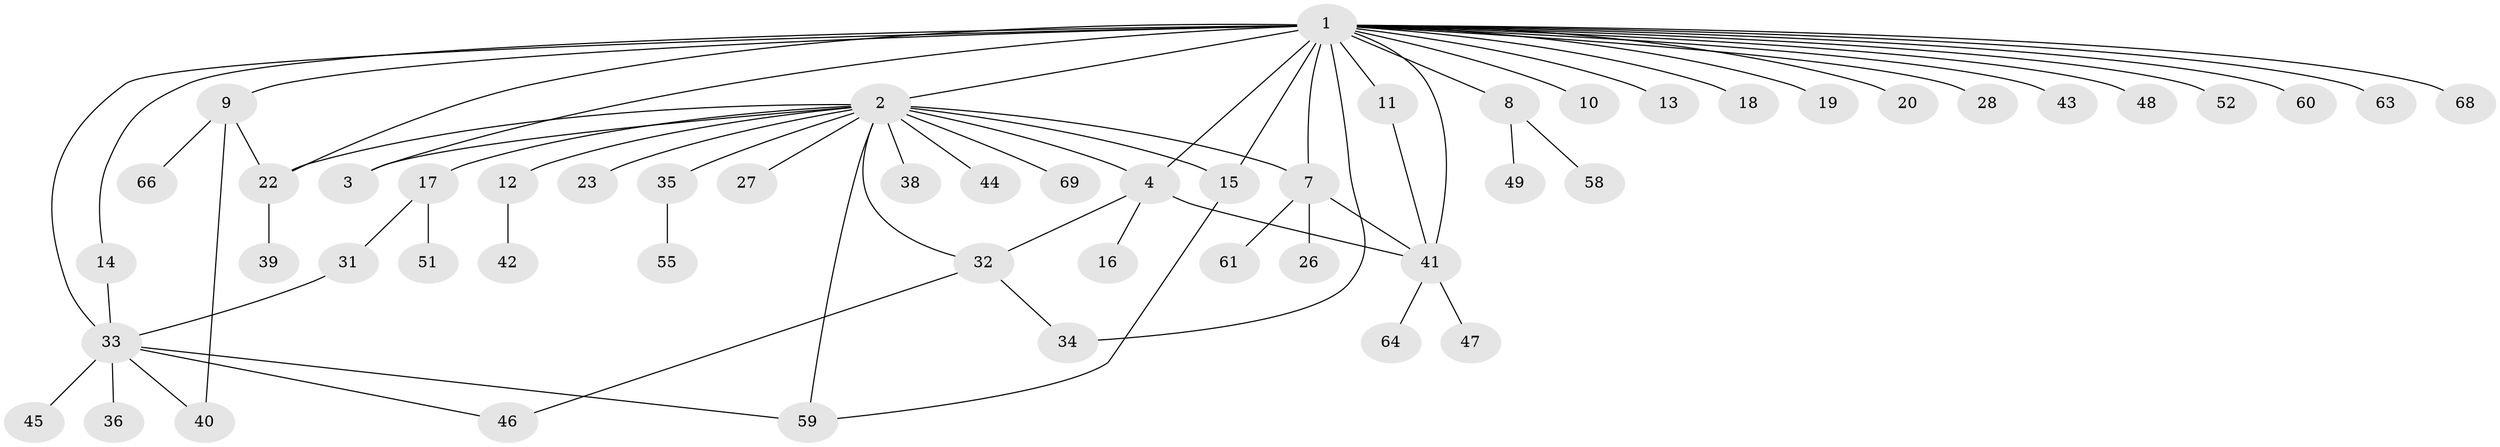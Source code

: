 // original degree distribution, {16: 0.014285714285714285, 19: 0.014285714285714285, 3: 0.15714285714285714, 8: 0.014285714285714285, 23: 0.014285714285714285, 4: 0.04285714285714286, 5: 0.014285714285714285, 2: 0.14285714285714285, 6: 0.04285714285714286, 1: 0.5285714285714286, 11: 0.014285714285714285}
// Generated by graph-tools (version 1.1) at 2025/11/02/27/25 16:11:14]
// undirected, 53 vertices, 69 edges
graph export_dot {
graph [start="1"]
  node [color=gray90,style=filled];
  1 [super="+5"];
  2 [super="+6"];
  3;
  4 [super="+29"];
  7 [super="+21"];
  8 [super="+37"];
  9 [super="+65"];
  10;
  11 [super="+67"];
  12;
  13;
  14 [super="+25"];
  15 [super="+62"];
  16;
  17 [super="+24"];
  18;
  19;
  20;
  22 [super="+30"];
  23;
  26 [super="+57"];
  27;
  28;
  31 [super="+70"];
  32 [super="+54"];
  33 [super="+53"];
  34;
  35;
  36;
  38;
  39;
  40;
  41 [super="+50"];
  42;
  43;
  44;
  45;
  46;
  47;
  48 [super="+56"];
  49;
  51;
  52;
  55;
  58;
  59;
  60;
  61;
  63;
  64;
  66;
  68;
  69;
  1 -- 2 [weight=3];
  1 -- 3 [weight=2];
  1 -- 4 [weight=2];
  1 -- 7 [weight=2];
  1 -- 13;
  1 -- 15;
  1 -- 18;
  1 -- 19;
  1 -- 22;
  1 -- 28;
  1 -- 33 [weight=3];
  1 -- 48;
  1 -- 68;
  1 -- 8;
  1 -- 9;
  1 -- 10;
  1 -- 11 [weight=2];
  1 -- 14;
  1 -- 20;
  1 -- 34;
  1 -- 41;
  1 -- 43;
  1 -- 52;
  1 -- 60;
  1 -- 63;
  2 -- 3;
  2 -- 4 [weight=2];
  2 -- 12;
  2 -- 15;
  2 -- 17;
  2 -- 22 [weight=2];
  2 -- 23;
  2 -- 27;
  2 -- 35;
  2 -- 38;
  2 -- 44;
  2 -- 59;
  2 -- 69;
  2 -- 32;
  2 -- 7;
  4 -- 16;
  4 -- 32;
  4 -- 41;
  7 -- 26;
  7 -- 61;
  7 -- 41;
  8 -- 49;
  8 -- 58;
  9 -- 22;
  9 -- 40;
  9 -- 66;
  11 -- 41 [weight=2];
  12 -- 42;
  14 -- 33;
  15 -- 59;
  17 -- 31;
  17 -- 51;
  22 -- 39;
  31 -- 33;
  32 -- 46;
  32 -- 34;
  33 -- 36;
  33 -- 40;
  33 -- 45;
  33 -- 46;
  33 -- 59;
  35 -- 55;
  41 -- 47;
  41 -- 64;
}
